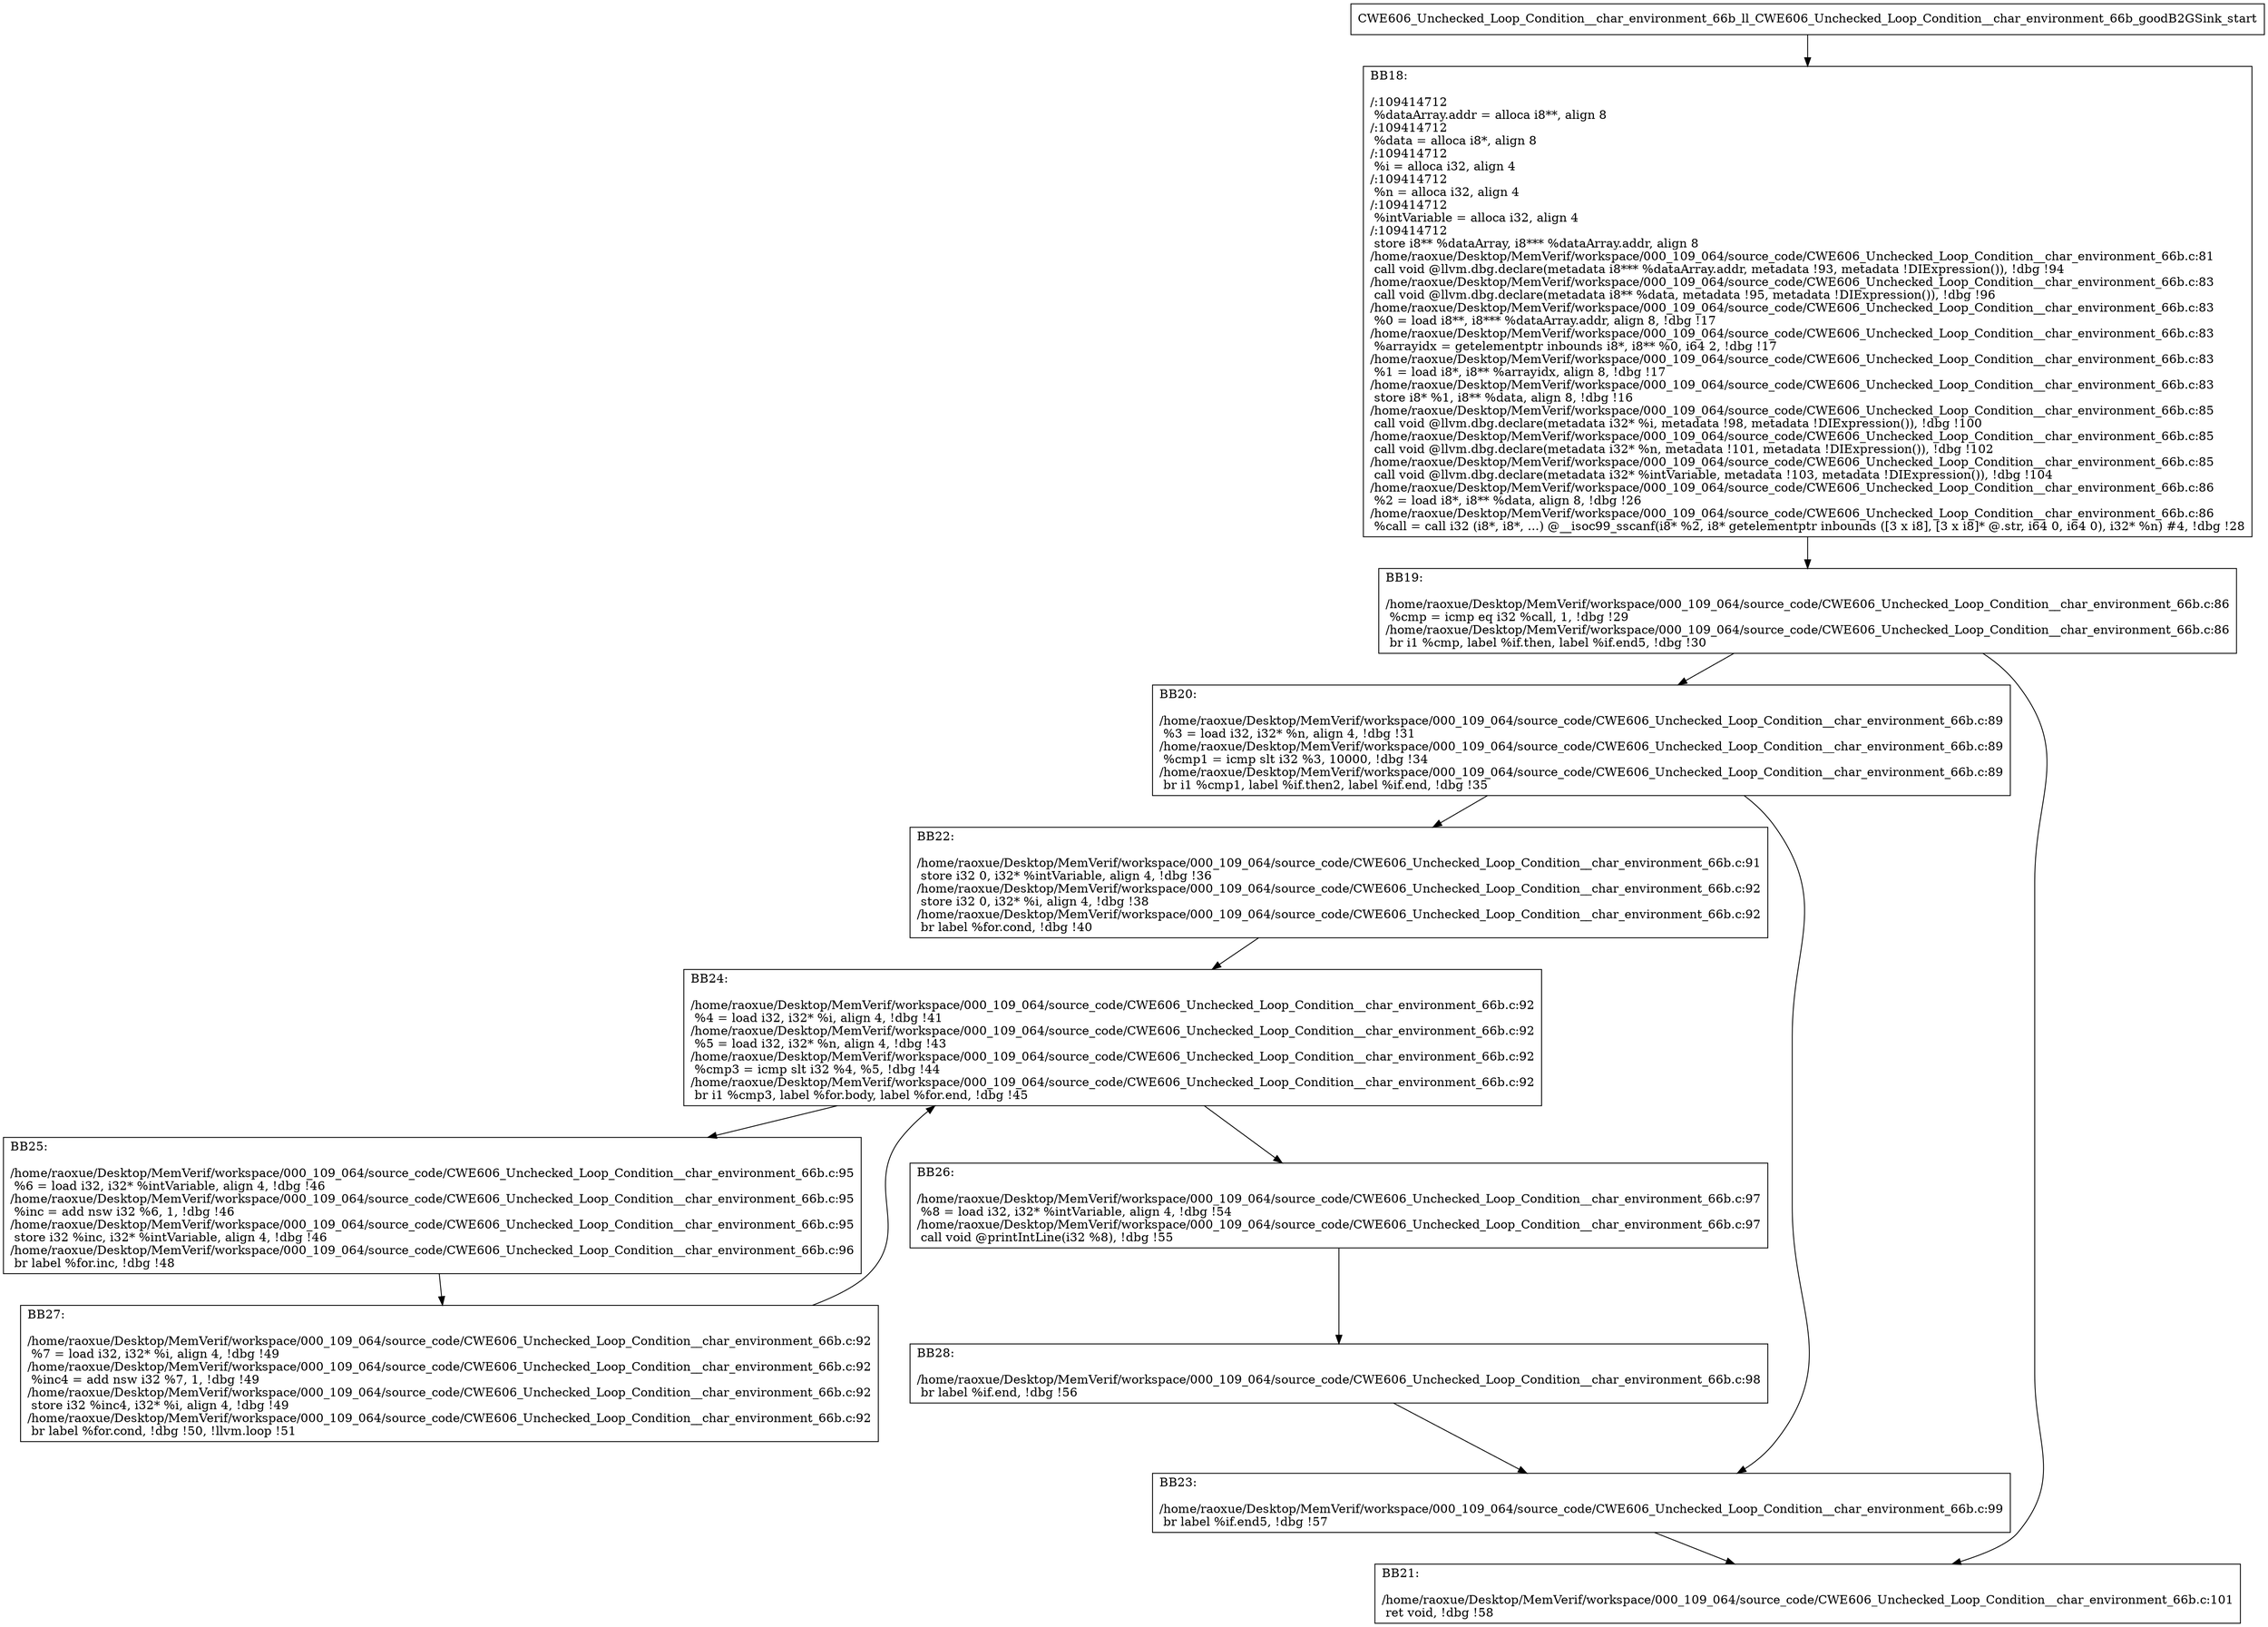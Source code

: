digraph "CFG for'CWE606_Unchecked_Loop_Condition__char_environment_66b_ll_CWE606_Unchecked_Loop_Condition__char_environment_66b_goodB2GSink' function" {
	BBCWE606_Unchecked_Loop_Condition__char_environment_66b_ll_CWE606_Unchecked_Loop_Condition__char_environment_66b_goodB2GSink_start[shape=record,label="{CWE606_Unchecked_Loop_Condition__char_environment_66b_ll_CWE606_Unchecked_Loop_Condition__char_environment_66b_goodB2GSink_start}"];
	BBCWE606_Unchecked_Loop_Condition__char_environment_66b_ll_CWE606_Unchecked_Loop_Condition__char_environment_66b_goodB2GSink_start-> CWE606_Unchecked_Loop_Condition__char_environment_66b_ll_CWE606_Unchecked_Loop_Condition__char_environment_66b_goodB2GSinkBB18;
	CWE606_Unchecked_Loop_Condition__char_environment_66b_ll_CWE606_Unchecked_Loop_Condition__char_environment_66b_goodB2GSinkBB18 [shape=record, label="{BB18:\l\l/:109414712\l
  %dataArray.addr = alloca i8**, align 8\l
/:109414712\l
  %data = alloca i8*, align 8\l
/:109414712\l
  %i = alloca i32, align 4\l
/:109414712\l
  %n = alloca i32, align 4\l
/:109414712\l
  %intVariable = alloca i32, align 4\l
/:109414712\l
  store i8** %dataArray, i8*** %dataArray.addr, align 8\l
/home/raoxue/Desktop/MemVerif/workspace/000_109_064/source_code/CWE606_Unchecked_Loop_Condition__char_environment_66b.c:81\l
  call void @llvm.dbg.declare(metadata i8*** %dataArray.addr, metadata !93, metadata !DIExpression()), !dbg !94\l
/home/raoxue/Desktop/MemVerif/workspace/000_109_064/source_code/CWE606_Unchecked_Loop_Condition__char_environment_66b.c:83\l
  call void @llvm.dbg.declare(metadata i8** %data, metadata !95, metadata !DIExpression()), !dbg !96\l
/home/raoxue/Desktop/MemVerif/workspace/000_109_064/source_code/CWE606_Unchecked_Loop_Condition__char_environment_66b.c:83\l
  %0 = load i8**, i8*** %dataArray.addr, align 8, !dbg !17\l
/home/raoxue/Desktop/MemVerif/workspace/000_109_064/source_code/CWE606_Unchecked_Loop_Condition__char_environment_66b.c:83\l
  %arrayidx = getelementptr inbounds i8*, i8** %0, i64 2, !dbg !17\l
/home/raoxue/Desktop/MemVerif/workspace/000_109_064/source_code/CWE606_Unchecked_Loop_Condition__char_environment_66b.c:83\l
  %1 = load i8*, i8** %arrayidx, align 8, !dbg !17\l
/home/raoxue/Desktop/MemVerif/workspace/000_109_064/source_code/CWE606_Unchecked_Loop_Condition__char_environment_66b.c:83\l
  store i8* %1, i8** %data, align 8, !dbg !16\l
/home/raoxue/Desktop/MemVerif/workspace/000_109_064/source_code/CWE606_Unchecked_Loop_Condition__char_environment_66b.c:85\l
  call void @llvm.dbg.declare(metadata i32* %i, metadata !98, metadata !DIExpression()), !dbg !100\l
/home/raoxue/Desktop/MemVerif/workspace/000_109_064/source_code/CWE606_Unchecked_Loop_Condition__char_environment_66b.c:85\l
  call void @llvm.dbg.declare(metadata i32* %n, metadata !101, metadata !DIExpression()), !dbg !102\l
/home/raoxue/Desktop/MemVerif/workspace/000_109_064/source_code/CWE606_Unchecked_Loop_Condition__char_environment_66b.c:85\l
  call void @llvm.dbg.declare(metadata i32* %intVariable, metadata !103, metadata !DIExpression()), !dbg !104\l
/home/raoxue/Desktop/MemVerif/workspace/000_109_064/source_code/CWE606_Unchecked_Loop_Condition__char_environment_66b.c:86\l
  %2 = load i8*, i8** %data, align 8, !dbg !26\l
/home/raoxue/Desktop/MemVerif/workspace/000_109_064/source_code/CWE606_Unchecked_Loop_Condition__char_environment_66b.c:86\l
  %call = call i32 (i8*, i8*, ...) @__isoc99_sscanf(i8* %2, i8* getelementptr inbounds ([3 x i8], [3 x i8]* @.str, i64 0, i64 0), i32* %n) #4, !dbg !28\l
}"];
	CWE606_Unchecked_Loop_Condition__char_environment_66b_ll_CWE606_Unchecked_Loop_Condition__char_environment_66b_goodB2GSinkBB18-> CWE606_Unchecked_Loop_Condition__char_environment_66b_ll_CWE606_Unchecked_Loop_Condition__char_environment_66b_goodB2GSinkBB19;
	CWE606_Unchecked_Loop_Condition__char_environment_66b_ll_CWE606_Unchecked_Loop_Condition__char_environment_66b_goodB2GSinkBB19 [shape=record, label="{BB19:\l\l/home/raoxue/Desktop/MemVerif/workspace/000_109_064/source_code/CWE606_Unchecked_Loop_Condition__char_environment_66b.c:86\l
  %cmp = icmp eq i32 %call, 1, !dbg !29\l
/home/raoxue/Desktop/MemVerif/workspace/000_109_064/source_code/CWE606_Unchecked_Loop_Condition__char_environment_66b.c:86\l
  br i1 %cmp, label %if.then, label %if.end5, !dbg !30\l
}"];
	CWE606_Unchecked_Loop_Condition__char_environment_66b_ll_CWE606_Unchecked_Loop_Condition__char_environment_66b_goodB2GSinkBB19-> CWE606_Unchecked_Loop_Condition__char_environment_66b_ll_CWE606_Unchecked_Loop_Condition__char_environment_66b_goodB2GSinkBB20;
	CWE606_Unchecked_Loop_Condition__char_environment_66b_ll_CWE606_Unchecked_Loop_Condition__char_environment_66b_goodB2GSinkBB19-> CWE606_Unchecked_Loop_Condition__char_environment_66b_ll_CWE606_Unchecked_Loop_Condition__char_environment_66b_goodB2GSinkBB21;
	CWE606_Unchecked_Loop_Condition__char_environment_66b_ll_CWE606_Unchecked_Loop_Condition__char_environment_66b_goodB2GSinkBB20 [shape=record, label="{BB20:\l\l/home/raoxue/Desktop/MemVerif/workspace/000_109_064/source_code/CWE606_Unchecked_Loop_Condition__char_environment_66b.c:89\l
  %3 = load i32, i32* %n, align 4, !dbg !31\l
/home/raoxue/Desktop/MemVerif/workspace/000_109_064/source_code/CWE606_Unchecked_Loop_Condition__char_environment_66b.c:89\l
  %cmp1 = icmp slt i32 %3, 10000, !dbg !34\l
/home/raoxue/Desktop/MemVerif/workspace/000_109_064/source_code/CWE606_Unchecked_Loop_Condition__char_environment_66b.c:89\l
  br i1 %cmp1, label %if.then2, label %if.end, !dbg !35\l
}"];
	CWE606_Unchecked_Loop_Condition__char_environment_66b_ll_CWE606_Unchecked_Loop_Condition__char_environment_66b_goodB2GSinkBB20-> CWE606_Unchecked_Loop_Condition__char_environment_66b_ll_CWE606_Unchecked_Loop_Condition__char_environment_66b_goodB2GSinkBB22;
	CWE606_Unchecked_Loop_Condition__char_environment_66b_ll_CWE606_Unchecked_Loop_Condition__char_environment_66b_goodB2GSinkBB20-> CWE606_Unchecked_Loop_Condition__char_environment_66b_ll_CWE606_Unchecked_Loop_Condition__char_environment_66b_goodB2GSinkBB23;
	CWE606_Unchecked_Loop_Condition__char_environment_66b_ll_CWE606_Unchecked_Loop_Condition__char_environment_66b_goodB2GSinkBB22 [shape=record, label="{BB22:\l\l/home/raoxue/Desktop/MemVerif/workspace/000_109_064/source_code/CWE606_Unchecked_Loop_Condition__char_environment_66b.c:91\l
  store i32 0, i32* %intVariable, align 4, !dbg !36\l
/home/raoxue/Desktop/MemVerif/workspace/000_109_064/source_code/CWE606_Unchecked_Loop_Condition__char_environment_66b.c:92\l
  store i32 0, i32* %i, align 4, !dbg !38\l
/home/raoxue/Desktop/MemVerif/workspace/000_109_064/source_code/CWE606_Unchecked_Loop_Condition__char_environment_66b.c:92\l
  br label %for.cond, !dbg !40\l
}"];
	CWE606_Unchecked_Loop_Condition__char_environment_66b_ll_CWE606_Unchecked_Loop_Condition__char_environment_66b_goodB2GSinkBB22-> CWE606_Unchecked_Loop_Condition__char_environment_66b_ll_CWE606_Unchecked_Loop_Condition__char_environment_66b_goodB2GSinkBB24;
	CWE606_Unchecked_Loop_Condition__char_environment_66b_ll_CWE606_Unchecked_Loop_Condition__char_environment_66b_goodB2GSinkBB24 [shape=record, label="{BB24:\l\l/home/raoxue/Desktop/MemVerif/workspace/000_109_064/source_code/CWE606_Unchecked_Loop_Condition__char_environment_66b.c:92\l
  %4 = load i32, i32* %i, align 4, !dbg !41\l
/home/raoxue/Desktop/MemVerif/workspace/000_109_064/source_code/CWE606_Unchecked_Loop_Condition__char_environment_66b.c:92\l
  %5 = load i32, i32* %n, align 4, !dbg !43\l
/home/raoxue/Desktop/MemVerif/workspace/000_109_064/source_code/CWE606_Unchecked_Loop_Condition__char_environment_66b.c:92\l
  %cmp3 = icmp slt i32 %4, %5, !dbg !44\l
/home/raoxue/Desktop/MemVerif/workspace/000_109_064/source_code/CWE606_Unchecked_Loop_Condition__char_environment_66b.c:92\l
  br i1 %cmp3, label %for.body, label %for.end, !dbg !45\l
}"];
	CWE606_Unchecked_Loop_Condition__char_environment_66b_ll_CWE606_Unchecked_Loop_Condition__char_environment_66b_goodB2GSinkBB24-> CWE606_Unchecked_Loop_Condition__char_environment_66b_ll_CWE606_Unchecked_Loop_Condition__char_environment_66b_goodB2GSinkBB25;
	CWE606_Unchecked_Loop_Condition__char_environment_66b_ll_CWE606_Unchecked_Loop_Condition__char_environment_66b_goodB2GSinkBB24-> CWE606_Unchecked_Loop_Condition__char_environment_66b_ll_CWE606_Unchecked_Loop_Condition__char_environment_66b_goodB2GSinkBB26;
	CWE606_Unchecked_Loop_Condition__char_environment_66b_ll_CWE606_Unchecked_Loop_Condition__char_environment_66b_goodB2GSinkBB25 [shape=record, label="{BB25:\l\l/home/raoxue/Desktop/MemVerif/workspace/000_109_064/source_code/CWE606_Unchecked_Loop_Condition__char_environment_66b.c:95\l
  %6 = load i32, i32* %intVariable, align 4, !dbg !46\l
/home/raoxue/Desktop/MemVerif/workspace/000_109_064/source_code/CWE606_Unchecked_Loop_Condition__char_environment_66b.c:95\l
  %inc = add nsw i32 %6, 1, !dbg !46\l
/home/raoxue/Desktop/MemVerif/workspace/000_109_064/source_code/CWE606_Unchecked_Loop_Condition__char_environment_66b.c:95\l
  store i32 %inc, i32* %intVariable, align 4, !dbg !46\l
/home/raoxue/Desktop/MemVerif/workspace/000_109_064/source_code/CWE606_Unchecked_Loop_Condition__char_environment_66b.c:96\l
  br label %for.inc, !dbg !48\l
}"];
	CWE606_Unchecked_Loop_Condition__char_environment_66b_ll_CWE606_Unchecked_Loop_Condition__char_environment_66b_goodB2GSinkBB25-> CWE606_Unchecked_Loop_Condition__char_environment_66b_ll_CWE606_Unchecked_Loop_Condition__char_environment_66b_goodB2GSinkBB27;
	CWE606_Unchecked_Loop_Condition__char_environment_66b_ll_CWE606_Unchecked_Loop_Condition__char_environment_66b_goodB2GSinkBB27 [shape=record, label="{BB27:\l\l/home/raoxue/Desktop/MemVerif/workspace/000_109_064/source_code/CWE606_Unchecked_Loop_Condition__char_environment_66b.c:92\l
  %7 = load i32, i32* %i, align 4, !dbg !49\l
/home/raoxue/Desktop/MemVerif/workspace/000_109_064/source_code/CWE606_Unchecked_Loop_Condition__char_environment_66b.c:92\l
  %inc4 = add nsw i32 %7, 1, !dbg !49\l
/home/raoxue/Desktop/MemVerif/workspace/000_109_064/source_code/CWE606_Unchecked_Loop_Condition__char_environment_66b.c:92\l
  store i32 %inc4, i32* %i, align 4, !dbg !49\l
/home/raoxue/Desktop/MemVerif/workspace/000_109_064/source_code/CWE606_Unchecked_Loop_Condition__char_environment_66b.c:92\l
  br label %for.cond, !dbg !50, !llvm.loop !51\l
}"];
	CWE606_Unchecked_Loop_Condition__char_environment_66b_ll_CWE606_Unchecked_Loop_Condition__char_environment_66b_goodB2GSinkBB27-> CWE606_Unchecked_Loop_Condition__char_environment_66b_ll_CWE606_Unchecked_Loop_Condition__char_environment_66b_goodB2GSinkBB24;
	CWE606_Unchecked_Loop_Condition__char_environment_66b_ll_CWE606_Unchecked_Loop_Condition__char_environment_66b_goodB2GSinkBB26 [shape=record, label="{BB26:\l\l/home/raoxue/Desktop/MemVerif/workspace/000_109_064/source_code/CWE606_Unchecked_Loop_Condition__char_environment_66b.c:97\l
  %8 = load i32, i32* %intVariable, align 4, !dbg !54\l
/home/raoxue/Desktop/MemVerif/workspace/000_109_064/source_code/CWE606_Unchecked_Loop_Condition__char_environment_66b.c:97\l
  call void @printIntLine(i32 %8), !dbg !55\l
}"];
	CWE606_Unchecked_Loop_Condition__char_environment_66b_ll_CWE606_Unchecked_Loop_Condition__char_environment_66b_goodB2GSinkBB26-> CWE606_Unchecked_Loop_Condition__char_environment_66b_ll_CWE606_Unchecked_Loop_Condition__char_environment_66b_goodB2GSinkBB28;
	CWE606_Unchecked_Loop_Condition__char_environment_66b_ll_CWE606_Unchecked_Loop_Condition__char_environment_66b_goodB2GSinkBB28 [shape=record, label="{BB28:\l\l/home/raoxue/Desktop/MemVerif/workspace/000_109_064/source_code/CWE606_Unchecked_Loop_Condition__char_environment_66b.c:98\l
  br label %if.end, !dbg !56\l
}"];
	CWE606_Unchecked_Loop_Condition__char_environment_66b_ll_CWE606_Unchecked_Loop_Condition__char_environment_66b_goodB2GSinkBB28-> CWE606_Unchecked_Loop_Condition__char_environment_66b_ll_CWE606_Unchecked_Loop_Condition__char_environment_66b_goodB2GSinkBB23;
	CWE606_Unchecked_Loop_Condition__char_environment_66b_ll_CWE606_Unchecked_Loop_Condition__char_environment_66b_goodB2GSinkBB23 [shape=record, label="{BB23:\l\l/home/raoxue/Desktop/MemVerif/workspace/000_109_064/source_code/CWE606_Unchecked_Loop_Condition__char_environment_66b.c:99\l
  br label %if.end5, !dbg !57\l
}"];
	CWE606_Unchecked_Loop_Condition__char_environment_66b_ll_CWE606_Unchecked_Loop_Condition__char_environment_66b_goodB2GSinkBB23-> CWE606_Unchecked_Loop_Condition__char_environment_66b_ll_CWE606_Unchecked_Loop_Condition__char_environment_66b_goodB2GSinkBB21;
	CWE606_Unchecked_Loop_Condition__char_environment_66b_ll_CWE606_Unchecked_Loop_Condition__char_environment_66b_goodB2GSinkBB21 [shape=record, label="{BB21:\l\l/home/raoxue/Desktop/MemVerif/workspace/000_109_064/source_code/CWE606_Unchecked_Loop_Condition__char_environment_66b.c:101\l
  ret void, !dbg !58\l
}"];
}
